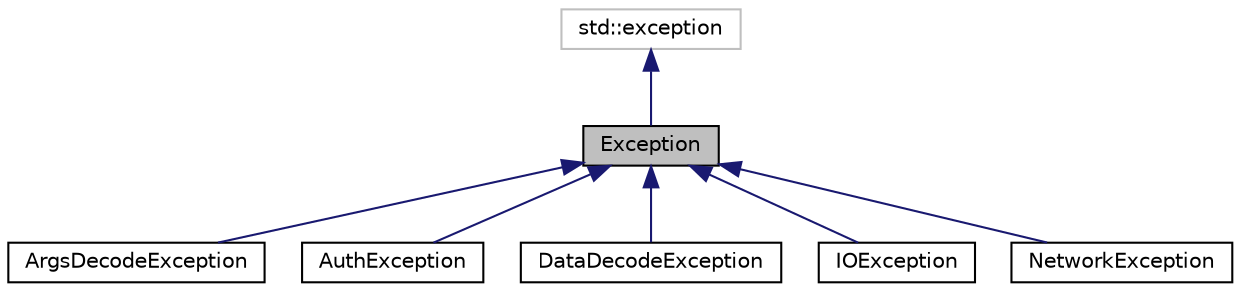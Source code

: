 digraph "Exception"
{
 // LATEX_PDF_SIZE
  edge [fontname="Helvetica",fontsize="10",labelfontname="Helvetica",labelfontsize="10"];
  node [fontname="Helvetica",fontsize="10",shape=record];
  Node1 [label="Exception",height=0.2,width=0.4,color="black", fillcolor="grey75", style="filled", fontcolor="black",tooltip="Базовый класс для исключений."];
  Node2 -> Node1 [dir="back",color="midnightblue",fontsize="10",style="solid",fontname="Helvetica"];
  Node2 [label="std::exception",height=0.2,width=0.4,color="grey75", fillcolor="white", style="filled",tooltip=" "];
  Node1 -> Node3 [dir="back",color="midnightblue",fontsize="10",style="solid",fontname="Helvetica"];
  Node3 [label="ArgsDecodeException",height=0.2,width=0.4,color="black", fillcolor="white", style="filled",URL="$classArgsDecodeException.html",tooltip="Класс для исключений при декодировании аргументов."];
  Node1 -> Node4 [dir="back",color="midnightblue",fontsize="10",style="solid",fontname="Helvetica"];
  Node4 [label="AuthException",height=0.2,width=0.4,color="black", fillcolor="white", style="filled",URL="$classAuthException.html",tooltip="Класс для исключений аутентификации."];
  Node1 -> Node5 [dir="back",color="midnightblue",fontsize="10",style="solid",fontname="Helvetica"];
  Node5 [label="DataDecodeException",height=0.2,width=0.4,color="black", fillcolor="white", style="filled",URL="$classDataDecodeException.html",tooltip="Класс для исключений при декодировании данных."];
  Node1 -> Node6 [dir="back",color="midnightblue",fontsize="10",style="solid",fontname="Helvetica"];
  Node6 [label="IOException",height=0.2,width=0.4,color="black", fillcolor="white", style="filled",URL="$classIOException.html",tooltip="Класс для исключений ввода-вывода."];
  Node1 -> Node7 [dir="back",color="midnightblue",fontsize="10",style="solid",fontname="Helvetica"];
  Node7 [label="NetworkException",height=0.2,width=0.4,color="black", fillcolor="white", style="filled",URL="$classNetworkException.html",tooltip="Класс для сетевых исключений."];
}

